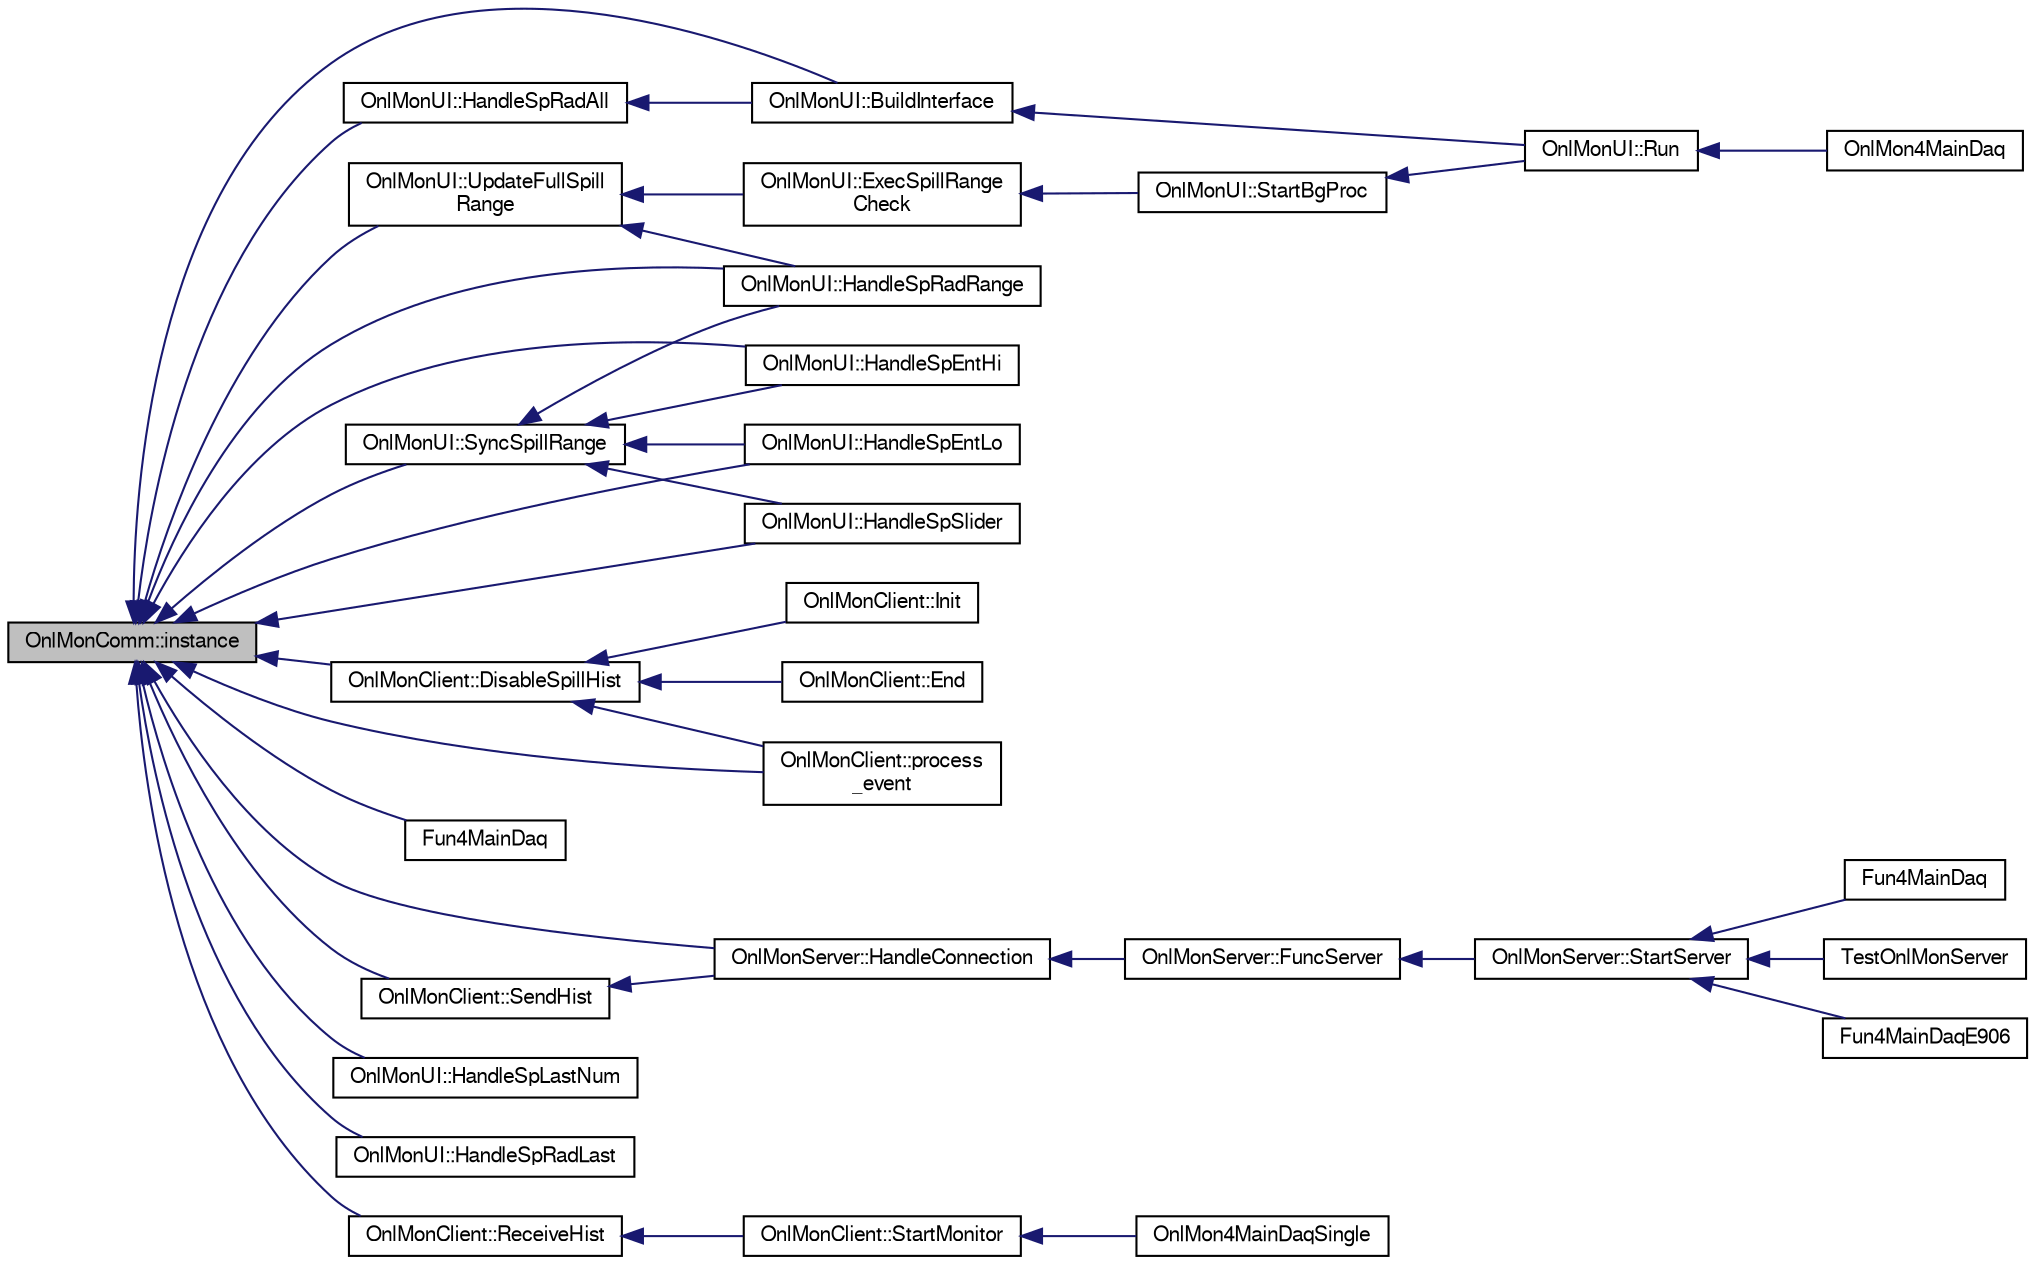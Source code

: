 digraph "OnlMonComm::instance"
{
  bgcolor="transparent";
  edge [fontname="FreeSans",fontsize="10",labelfontname="FreeSans",labelfontsize="10"];
  node [fontname="FreeSans",fontsize="10",shape=record];
  rankdir="LR";
  Node1 [label="OnlMonComm::instance",height=0.2,width=0.4,color="black", fillcolor="grey75", style="filled" fontcolor="black"];
  Node1 -> Node2 [dir="back",color="midnightblue",fontsize="10",style="solid",fontname="FreeSans"];
  Node2 [label="OnlMonUI::BuildInterface",height=0.2,width=0.4,color="black",URL="$d1/de7/classOnlMonUI.html#a30f58f22fe3ab98c09880483c92254b1"];
  Node2 -> Node3 [dir="back",color="midnightblue",fontsize="10",style="solid",fontname="FreeSans"];
  Node3 [label="OnlMonUI::Run",height=0.2,width=0.4,color="black",URL="$d1/de7/classOnlMonUI.html#a79cf50bf637a0e9d9cab0ca578499dab"];
  Node3 -> Node4 [dir="back",color="midnightblue",fontsize="10",style="solid",fontname="FreeSans"];
  Node4 [label="OnlMon4MainDaq",height=0.2,width=0.4,color="black",URL="$d4/d81/e1039-core_2online_2macros_2OnlMon4MainDaq_8C.html#a527430875d0ea1a6625047be8c3c09af",tooltip="OnlMon4MainDaq.C: Macro to launch an online-monitor client for MainDaq. "];
  Node1 -> Node5 [dir="back",color="midnightblue",fontsize="10",style="solid",fontname="FreeSans"];
  Node5 [label="OnlMonClient::DisableSpillHist",height=0.2,width=0.4,color="black",URL="$d9/d62/classOnlMonClient.html#adf3843d78cb59c4df0a8baa454755042"];
  Node5 -> Node6 [dir="back",color="midnightblue",fontsize="10",style="solid",fontname="FreeSans"];
  Node6 [label="OnlMonClient::End",height=0.2,width=0.4,color="black",URL="$d9/d62/classOnlMonClient.html#a8e707fd7f6a89c8af8d716bdd06eed5d",tooltip="Called at the end of all processing. "];
  Node5 -> Node7 [dir="back",color="midnightblue",fontsize="10",style="solid",fontname="FreeSans"];
  Node7 [label="OnlMonClient::Init",height=0.2,width=0.4,color="black",URL="$d9/d62/classOnlMonClient.html#a91282c6ffe8d2b7787632a1ab8d6916a"];
  Node5 -> Node8 [dir="back",color="midnightblue",fontsize="10",style="solid",fontname="FreeSans"];
  Node8 [label="OnlMonClient::process\l_event",height=0.2,width=0.4,color="black",URL="$d9/d62/classOnlMonClient.html#aae8316ce9e475ceb116f375bcb07fd41"];
  Node1 -> Node9 [dir="back",color="midnightblue",fontsize="10",style="solid",fontname="FreeSans"];
  Node9 [label="Fun4MainDaq",height=0.2,width=0.4,color="black",URL="$df/d47/TestOnlMon4MainDaq_8C.html#a062a52677f91918c33273195ce8be226"];
  Node1 -> Node10 [dir="back",color="midnightblue",fontsize="10",style="solid",fontname="FreeSans"];
  Node10 [label="OnlMonServer::HandleConnection",height=0.2,width=0.4,color="black",URL="$d8/d38/classOnlMonServer.html#a9693ee62bc93597159ee3afcab2e4fe3"];
  Node10 -> Node11 [dir="back",color="midnightblue",fontsize="10",style="solid",fontname="FreeSans"];
  Node11 [label="OnlMonServer::FuncServer",height=0.2,width=0.4,color="black",URL="$d8/d38/classOnlMonServer.html#a6b92b7327c6c0a063d3478cd8422e42c"];
  Node11 -> Node12 [dir="back",color="midnightblue",fontsize="10",style="solid",fontname="FreeSans"];
  Node12 [label="OnlMonServer::StartServer",height=0.2,width=0.4,color="black",URL="$d8/d38/classOnlMonServer.html#a1faba47a8f98c19d258624675f820705"];
  Node12 -> Node13 [dir="back",color="midnightblue",fontsize="10",style="solid",fontname="FreeSans"];
  Node13 [label="Fun4MainDaq",height=0.2,width=0.4,color="black",URL="$df/d6a/e1039-core_2online_2macros_2Fun4MainDaq_8C.html#ab9151bcfc5d35e7a25c9cf86fddd2bd2",tooltip="Fun4MainDaq.C: Fun4all macro to decode the MainDAQ data. "];
  Node12 -> Node14 [dir="back",color="midnightblue",fontsize="10",style="solid",fontname="FreeSans"];
  Node14 [label="TestOnlMonServer",height=0.2,width=0.4,color="black",URL="$df/d6a/e1039-core_2online_2macros_2Fun4MainDaq_8C.html#a92136f391f9569a6c6c1c81dcb9679df"];
  Node12 -> Node15 [dir="back",color="midnightblue",fontsize="10",style="solid",fontname="FreeSans"];
  Node15 [label="Fun4MainDaqE906",height=0.2,width=0.4,color="black",URL="$d1/d6b/Fun4MainDaqE906_8C.html#a3617355b5c033a5635408b1cd8c29c35",tooltip="Fun4MainDaq.C: Fun4all macro to decode the MainDAQ data. "];
  Node1 -> Node16 [dir="back",color="midnightblue",fontsize="10",style="solid",fontname="FreeSans"];
  Node16 [label="OnlMonUI::HandleSpEntHi",height=0.2,width=0.4,color="black",URL="$d1/de7/classOnlMonUI.html#a883badd5f33da83aa6ed201f324f020e"];
  Node1 -> Node17 [dir="back",color="midnightblue",fontsize="10",style="solid",fontname="FreeSans"];
  Node17 [label="OnlMonUI::HandleSpEntLo",height=0.2,width=0.4,color="black",URL="$d1/de7/classOnlMonUI.html#ade57a715f451b6e320cc617885de8f8d"];
  Node1 -> Node18 [dir="back",color="midnightblue",fontsize="10",style="solid",fontname="FreeSans"];
  Node18 [label="OnlMonUI::HandleSpLastNum",height=0.2,width=0.4,color="black",URL="$d1/de7/classOnlMonUI.html#aee8dbb51c28551056ac5389f31ef529b"];
  Node1 -> Node19 [dir="back",color="midnightblue",fontsize="10",style="solid",fontname="FreeSans"];
  Node19 [label="OnlMonUI::HandleSpRadAll",height=0.2,width=0.4,color="black",URL="$d1/de7/classOnlMonUI.html#a52f5df41c52b2461ad1c84b373a83be5"];
  Node19 -> Node2 [dir="back",color="midnightblue",fontsize="10",style="solid",fontname="FreeSans"];
  Node1 -> Node20 [dir="back",color="midnightblue",fontsize="10",style="solid",fontname="FreeSans"];
  Node20 [label="OnlMonUI::HandleSpRadLast",height=0.2,width=0.4,color="black",URL="$d1/de7/classOnlMonUI.html#aefa50abccd7796bdabff20de5fd781f6"];
  Node1 -> Node21 [dir="back",color="midnightblue",fontsize="10",style="solid",fontname="FreeSans"];
  Node21 [label="OnlMonUI::HandleSpRadRange",height=0.2,width=0.4,color="black",URL="$d1/de7/classOnlMonUI.html#a54b26380c3febf556931fac405f4c019"];
  Node1 -> Node22 [dir="back",color="midnightblue",fontsize="10",style="solid",fontname="FreeSans"];
  Node22 [label="OnlMonUI::HandleSpSlider",height=0.2,width=0.4,color="black",URL="$d1/de7/classOnlMonUI.html#af2b84a33976d7b190f328a11cc72aa55"];
  Node1 -> Node8 [dir="back",color="midnightblue",fontsize="10",style="solid",fontname="FreeSans"];
  Node1 -> Node23 [dir="back",color="midnightblue",fontsize="10",style="solid",fontname="FreeSans"];
  Node23 [label="OnlMonClient::ReceiveHist",height=0.2,width=0.4,color="black",URL="$d9/d62/classOnlMonClient.html#a6db97dd2f1c18d8ec92d011f3a8e86b6"];
  Node23 -> Node24 [dir="back",color="midnightblue",fontsize="10",style="solid",fontname="FreeSans"];
  Node24 [label="OnlMonClient::StartMonitor",height=0.2,width=0.4,color="black",URL="$d9/d62/classOnlMonClient.html#a68fab899fe1e1e3071ba0588a0853930"];
  Node24 -> Node25 [dir="back",color="midnightblue",fontsize="10",style="solid",fontname="FreeSans"];
  Node25 [label="OnlMon4MainDaqSingle",height=0.2,width=0.4,color="black",URL="$d4/d81/e1039-core_2online_2macros_2OnlMon4MainDaq_8C.html#aa66c466516c320b5bd7d690e3637b51e"];
  Node1 -> Node26 [dir="back",color="midnightblue",fontsize="10",style="solid",fontname="FreeSans"];
  Node26 [label="OnlMonClient::SendHist",height=0.2,width=0.4,color="black",URL="$d9/d62/classOnlMonClient.html#a99db500a862ab027dceda35548427aa7"];
  Node26 -> Node10 [dir="back",color="midnightblue",fontsize="10",style="solid",fontname="FreeSans"];
  Node1 -> Node27 [dir="back",color="midnightblue",fontsize="10",style="solid",fontname="FreeSans"];
  Node27 [label="OnlMonUI::SyncSpillRange",height=0.2,width=0.4,color="black",URL="$d1/de7/classOnlMonUI.html#ac9b08e122047ebaf05cecc2761eec1b6"];
  Node27 -> Node21 [dir="back",color="midnightblue",fontsize="10",style="solid",fontname="FreeSans"];
  Node27 -> Node17 [dir="back",color="midnightblue",fontsize="10",style="solid",fontname="FreeSans"];
  Node27 -> Node16 [dir="back",color="midnightblue",fontsize="10",style="solid",fontname="FreeSans"];
  Node27 -> Node22 [dir="back",color="midnightblue",fontsize="10",style="solid",fontname="FreeSans"];
  Node1 -> Node28 [dir="back",color="midnightblue",fontsize="10",style="solid",fontname="FreeSans"];
  Node28 [label="OnlMonUI::UpdateFullSpill\lRange",height=0.2,width=0.4,color="black",URL="$d1/de7/classOnlMonUI.html#a1606bcb6ab4e21a81922b7cbe1e6bd6f"];
  Node28 -> Node29 [dir="back",color="midnightblue",fontsize="10",style="solid",fontname="FreeSans"];
  Node29 [label="OnlMonUI::ExecSpillRange\lCheck",height=0.2,width=0.4,color="black",URL="$d1/de7/classOnlMonUI.html#adf6915401804953c2d9f7b7c09eb3382"];
  Node29 -> Node30 [dir="back",color="midnightblue",fontsize="10",style="solid",fontname="FreeSans"];
  Node30 [label="OnlMonUI::StartBgProc",height=0.2,width=0.4,color="black",URL="$d1/de7/classOnlMonUI.html#a33d5d734e9e2d9f75d5b8a8d4aefbac3"];
  Node30 -> Node3 [dir="back",color="midnightblue",fontsize="10",style="solid",fontname="FreeSans"];
  Node28 -> Node21 [dir="back",color="midnightblue",fontsize="10",style="solid",fontname="FreeSans"];
}
